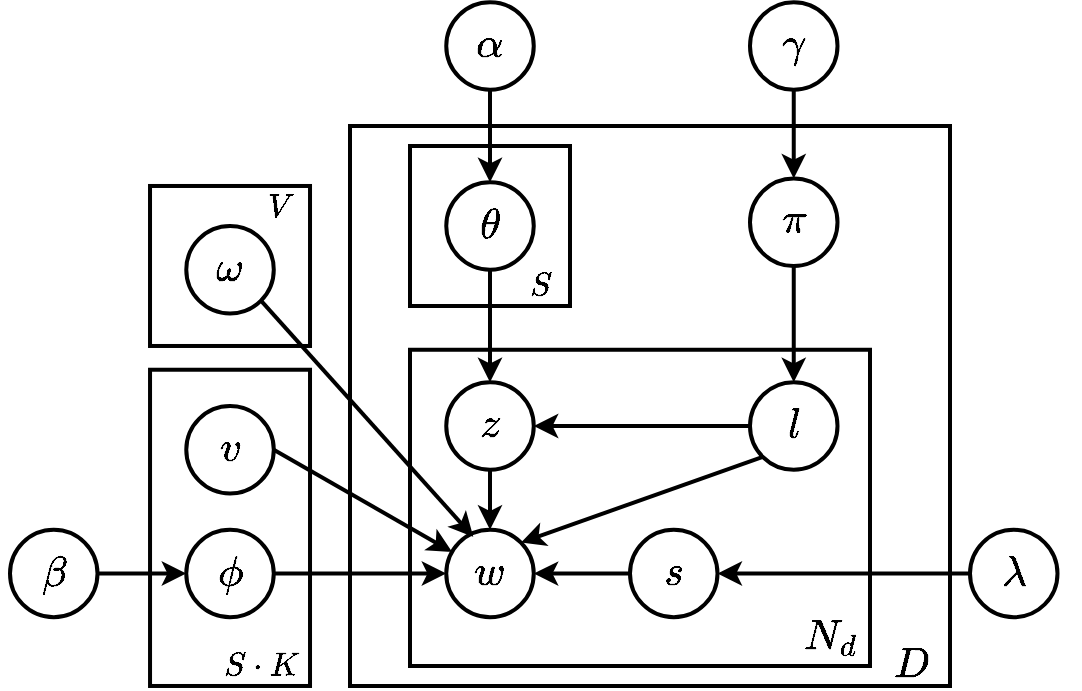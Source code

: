 <mxfile version="13.1.3" type="device"><diagram id="prtHgNgQTEPvFCAcTncT" name="Page-1"><mxGraphModel dx="1422" dy="772" grid="1" gridSize="10" guides="1" tooltips="1" connect="1" arrows="1" fold="1" page="1" pageScale="1" pageWidth="827" pageHeight="1169" math="1" shadow="0"><root><mxCell id="0"/><mxCell id="1" parent="0"/><mxCell id="sU7nvFxzroN_vOMkHL2D-73" value="" style="rounded=0;whiteSpace=wrap;html=1;strokeWidth=2;" parent="1" vertex="1"><mxGeometry x="310" y="260" width="300" height="280" as="geometry"/></mxCell><mxCell id="sU7nvFxzroN_vOMkHL2D-66" value="" style="rounded=0;whiteSpace=wrap;html=1;strokeWidth=2;" parent="1" vertex="1"><mxGeometry x="340" y="371.88" width="230" height="158.12" as="geometry"/></mxCell><mxCell id="sU7nvFxzroN_vOMkHL2D-62" value="" style="rounded=0;whiteSpace=wrap;html=1;strokeWidth=2;" parent="1" vertex="1"><mxGeometry x="210.02" y="381.87" width="79.99" height="158.12" as="geometry"/></mxCell><mxCell id="sU7nvFxzroN_vOMkHL2D-10" value="" style="rounded=0;whiteSpace=wrap;html=1;strokeWidth=2;" parent="1" vertex="1"><mxGeometry x="340" y="270" width="80" height="80" as="geometry"/></mxCell><mxCell id="sU7nvFxzroN_vOMkHL2D-30" style="edgeStyle=orthogonalEdgeStyle;rounded=0;orthogonalLoop=1;jettySize=auto;html=1;exitX=0.5;exitY=1;exitDx=0;exitDy=0;strokeWidth=2;" parent="1" source="sU7nvFxzroN_vOMkHL2D-6" target="sU7nvFxzroN_vOMkHL2D-24" edge="1"><mxGeometry relative="1" as="geometry"/></mxCell><mxCell id="sU7nvFxzroN_vOMkHL2D-6" value="&lt;font style=&quot;font-size: 18px&quot;&gt;`\theta`&lt;/font&gt;" style="ellipse;whiteSpace=wrap;html=1;aspect=fixed;strokeWidth=2;" parent="1" vertex="1"><mxGeometry x="358.13" y="288.13" width="43.75" height="43.75" as="geometry"/></mxCell><mxCell id="sU7nvFxzroN_vOMkHL2D-26" style="edgeStyle=orthogonalEdgeStyle;rounded=0;orthogonalLoop=1;jettySize=auto;html=1;exitX=0.5;exitY=1;exitDx=0;exitDy=0;strokeWidth=2;" parent="1" source="sU7nvFxzroN_vOMkHL2D-19" target="sU7nvFxzroN_vOMkHL2D-6" edge="1"><mxGeometry relative="1" as="geometry"/></mxCell><mxCell id="sU7nvFxzroN_vOMkHL2D-19" value="&lt;font style=&quot;font-size: 18px&quot;&gt;`\alpha`&lt;/font&gt;" style="ellipse;whiteSpace=wrap;html=1;aspect=fixed;strokeWidth=2;" parent="1" vertex="1"><mxGeometry x="358.13" y="198.13" width="43.75" height="43.75" as="geometry"/></mxCell><mxCell id="sU7nvFxzroN_vOMkHL2D-59" style="edgeStyle=orthogonalEdgeStyle;rounded=0;orthogonalLoop=1;jettySize=auto;html=1;exitX=0.5;exitY=1;exitDx=0;exitDy=0;entryX=0.5;entryY=0;entryDx=0;entryDy=0;strokeWidth=2;" parent="1" source="sU7nvFxzroN_vOMkHL2D-20" target="sU7nvFxzroN_vOMkHL2D-22" edge="1"><mxGeometry relative="1" as="geometry"/></mxCell><mxCell id="sU7nvFxzroN_vOMkHL2D-20" value="&lt;font style=&quot;font-size: 18px&quot;&gt;`\gamma`&lt;/font&gt;" style="ellipse;whiteSpace=wrap;html=1;aspect=fixed;strokeWidth=2;" parent="1" vertex="1"><mxGeometry x="510" y="198.13" width="43.75" height="43.75" as="geometry"/></mxCell><mxCell id="sU7nvFxzroN_vOMkHL2D-67" style="edgeStyle=orthogonalEdgeStyle;rounded=0;orthogonalLoop=1;jettySize=auto;html=1;exitX=0.5;exitY=1;exitDx=0;exitDy=0;entryX=0.5;entryY=0;entryDx=0;entryDy=0;strokeWidth=2;" parent="1" source="sU7nvFxzroN_vOMkHL2D-22" target="sU7nvFxzroN_vOMkHL2D-23" edge="1"><mxGeometry relative="1" as="geometry"/></mxCell><mxCell id="sU7nvFxzroN_vOMkHL2D-22" value="&lt;font style=&quot;font-size: 18px&quot;&gt;`\pi`&lt;/font&gt;" style="ellipse;whiteSpace=wrap;html=1;aspect=fixed;strokeWidth=2;" parent="1" vertex="1"><mxGeometry x="510" y="286.25" width="43.75" height="43.75" as="geometry"/></mxCell><mxCell id="sU7nvFxzroN_vOMkHL2D-33" style="edgeStyle=orthogonalEdgeStyle;rounded=0;orthogonalLoop=1;jettySize=auto;html=1;exitX=0;exitY=0.5;exitDx=0;exitDy=0;entryX=1;entryY=0.5;entryDx=0;entryDy=0;strokeWidth=2;" parent="1" source="sU7nvFxzroN_vOMkHL2D-23" target="sU7nvFxzroN_vOMkHL2D-24" edge="1"><mxGeometry relative="1" as="geometry"/></mxCell><mxCell id="sU7nvFxzroN_vOMkHL2D-85" style="edgeStyle=none;rounded=0;orthogonalLoop=1;jettySize=auto;html=1;exitX=0;exitY=1;exitDx=0;exitDy=0;entryX=1;entryY=0;entryDx=0;entryDy=0;strokeWidth=2;" parent="1" source="sU7nvFxzroN_vOMkHL2D-23" target="sU7nvFxzroN_vOMkHL2D-25" edge="1"><mxGeometry relative="1" as="geometry"/></mxCell><mxCell id="sU7nvFxzroN_vOMkHL2D-23" value="&lt;font style=&quot;font-size: 18px&quot;&gt;`l`&lt;/font&gt;" style="ellipse;whiteSpace=wrap;html=1;aspect=fixed;strokeWidth=2;" parent="1" vertex="1"><mxGeometry x="510" y="388.13" width="43.75" height="43.75" as="geometry"/></mxCell><mxCell id="sU7nvFxzroN_vOMkHL2D-34" style="edgeStyle=orthogonalEdgeStyle;rounded=0;orthogonalLoop=1;jettySize=auto;html=1;exitX=0.5;exitY=1;exitDx=0;exitDy=0;strokeWidth=2;" parent="1" source="sU7nvFxzroN_vOMkHL2D-24" target="sU7nvFxzroN_vOMkHL2D-25" edge="1"><mxGeometry relative="1" as="geometry"/></mxCell><mxCell id="sU7nvFxzroN_vOMkHL2D-24" value="&lt;font style=&quot;font-size: 18px&quot;&gt;`z`&lt;/font&gt;" style="ellipse;whiteSpace=wrap;html=1;aspect=fixed;strokeWidth=2;" parent="1" vertex="1"><mxGeometry x="358.13" y="388.13" width="43.75" height="43.75" as="geometry"/></mxCell><mxCell id="sU7nvFxzroN_vOMkHL2D-25" value="&lt;font style=&quot;font-size: 18px&quot;&gt;`w`&lt;/font&gt;" style="ellipse;whiteSpace=wrap;html=1;aspect=fixed;strokeWidth=2;" parent="1" vertex="1"><mxGeometry x="358.13" y="461.88" width="43.75" height="43.75" as="geometry"/></mxCell><mxCell id="sU7nvFxzroN_vOMkHL2D-46" style="edgeStyle=orthogonalEdgeStyle;rounded=0;orthogonalLoop=1;jettySize=auto;html=1;exitX=1;exitY=0.5;exitDx=0;exitDy=0;entryX=0;entryY=0.5;entryDx=0;entryDy=0;strokeWidth=2;" parent="1" source="sU7nvFxzroN_vOMkHL2D-39" target="sU7nvFxzroN_vOMkHL2D-45" edge="1"><mxGeometry relative="1" as="geometry"/></mxCell><mxCell id="sU7nvFxzroN_vOMkHL2D-39" value="&lt;font style=&quot;font-size: 18px&quot;&gt;`\beta`&lt;/font&gt;" style="ellipse;whiteSpace=wrap;html=1;aspect=fixed;strokeWidth=2;" parent="1" vertex="1"><mxGeometry x="140" y="461.88" width="43.75" height="43.75" as="geometry"/></mxCell><mxCell id="sU7nvFxzroN_vOMkHL2D-47" style="edgeStyle=orthogonalEdgeStyle;rounded=0;orthogonalLoop=1;jettySize=auto;html=1;exitX=1;exitY=0.5;exitDx=0;exitDy=0;entryX=0;entryY=0.5;entryDx=0;entryDy=0;strokeWidth=2;" parent="1" source="sU7nvFxzroN_vOMkHL2D-45" target="sU7nvFxzroN_vOMkHL2D-25" edge="1"><mxGeometry relative="1" as="geometry"/></mxCell><mxCell id="sU7nvFxzroN_vOMkHL2D-45" value="&lt;font style=&quot;font-size: 18px&quot;&gt;`\phi`&lt;/font&gt;" style="ellipse;whiteSpace=wrap;html=1;aspect=fixed;strokeWidth=2;" parent="1" vertex="1"><mxGeometry x="228.13" y="461.88" width="43.75" height="43.75" as="geometry"/></mxCell><mxCell id="sU7nvFxzroN_vOMkHL2D-48" value="&lt;font style=&quot;font-size: 14px&quot;&gt;`S*K`&lt;/font&gt;" style="text;html=1;align=center;verticalAlign=middle;resizable=0;points=[];autosize=1;strokeWidth=2;" parent="1" vertex="1"><mxGeometry x="240.01" y="519.99" width="50" height="20" as="geometry"/></mxCell><mxCell id="sU7nvFxzroN_vOMkHL2D-49" value="&lt;font style=&quot;font-size: 18px&quot;&gt;`N_d`&lt;/font&gt;" style="text;html=1;align=center;verticalAlign=middle;resizable=0;points=[];autosize=1;strokeWidth=2;" parent="1" vertex="1"><mxGeometry x="520" y="505.63" width="60" height="20" as="geometry"/></mxCell><mxCell id="sU7nvFxzroN_vOMkHL2D-50" value="&lt;font style=&quot;font-size: 18px&quot;&gt;`D`&lt;/font&gt;" style="text;html=1;align=center;verticalAlign=middle;resizable=0;points=[];autosize=1;strokeWidth=2;" parent="1" vertex="1"><mxGeometry x="570" y="520" width="40" height="20" as="geometry"/></mxCell><mxCell id="sU7nvFxzroN_vOMkHL2D-54" value="&lt;font style=&quot;font-size: 14px&quot;&gt;`S`&lt;/font&gt;" style="text;html=1;align=center;verticalAlign=middle;resizable=0;points=[];autosize=1;strokeWidth=2;" parent="1" vertex="1"><mxGeometry x="390" y="330" width="30" height="20" as="geometry"/></mxCell><mxCell id="sU7nvFxzroN_vOMkHL2D-55" value="" style="whiteSpace=wrap;html=1;aspect=fixed;strokeWidth=2;" parent="1" vertex="1"><mxGeometry x="210.01" y="289.99" width="80" height="80" as="geometry"/></mxCell><mxCell id="sU7nvFxzroN_vOMkHL2D-83" style="edgeStyle=none;rounded=0;orthogonalLoop=1;jettySize=auto;html=1;exitX=1;exitY=1;exitDx=0;exitDy=0;entryX=0.309;entryY=0.081;entryDx=0;entryDy=0;entryPerimeter=0;strokeWidth=2;" parent="1" source="sU7nvFxzroN_vOMkHL2D-56" target="sU7nvFxzroN_vOMkHL2D-25" edge="1"><mxGeometry relative="1" as="geometry"/></mxCell><mxCell id="sU7nvFxzroN_vOMkHL2D-56" value="&lt;font style=&quot;font-size: 18px&quot;&gt;`\omega`&lt;/font&gt;" style="ellipse;whiteSpace=wrap;html=1;aspect=fixed;strokeWidth=2;" parent="1" vertex="1"><mxGeometry x="228.14" y="309.99" width="43.75" height="43.75" as="geometry"/></mxCell><mxCell id="sU7nvFxzroN_vOMkHL2D-57" value="&lt;font style=&quot;font-size: 14px&quot;&gt;`V`&lt;/font&gt;" style="text;html=1;align=center;verticalAlign=middle;resizable=0;points=[];autosize=1;strokeWidth=2;" parent="1" vertex="1"><mxGeometry x="260.01" y="289.99" width="30" height="20" as="geometry"/></mxCell><mxCell id="sU7nvFxzroN_vOMkHL2D-84" style="edgeStyle=none;rounded=0;orthogonalLoop=1;jettySize=auto;html=1;exitX=1;exitY=0.5;exitDx=0;exitDy=0;strokeWidth=2;" parent="1" source="sU7nvFxzroN_vOMkHL2D-65" target="sU7nvFxzroN_vOMkHL2D-25" edge="1"><mxGeometry relative="1" as="geometry"/></mxCell><mxCell id="sU7nvFxzroN_vOMkHL2D-65" value="&lt;font style=&quot;font-size: 18px&quot;&gt;`v`&lt;/font&gt;" style="ellipse;whiteSpace=wrap;html=1;aspect=fixed;strokeWidth=2;" parent="1" vertex="1"><mxGeometry x="228.14" y="400" width="43.75" height="43.75" as="geometry"/></mxCell><mxCell id="sU7nvFxzroN_vOMkHL2D-74" style="edgeStyle=orthogonalEdgeStyle;rounded=0;orthogonalLoop=1;jettySize=auto;html=1;exitX=0;exitY=0.5;exitDx=0;exitDy=0;strokeWidth=2;" parent="1" source="sU7nvFxzroN_vOMkHL2D-68" target="sU7nvFxzroN_vOMkHL2D-25" edge="1"><mxGeometry relative="1" as="geometry"/></mxCell><mxCell id="sU7nvFxzroN_vOMkHL2D-68" value="&lt;font style=&quot;font-size: 18px&quot;&gt;`s`&lt;/font&gt;" style="ellipse;whiteSpace=wrap;html=1;aspect=fixed;strokeWidth=2;" parent="1" vertex="1"><mxGeometry x="450" y="461.88" width="43.75" height="43.75" as="geometry"/></mxCell><mxCell id="sU7nvFxzroN_vOMkHL2D-76" style="edgeStyle=orthogonalEdgeStyle;rounded=0;orthogonalLoop=1;jettySize=auto;html=1;exitX=0;exitY=0.5;exitDx=0;exitDy=0;entryX=1;entryY=0.5;entryDx=0;entryDy=0;strokeWidth=2;" parent="1" source="sU7nvFxzroN_vOMkHL2D-75" target="sU7nvFxzroN_vOMkHL2D-68" edge="1"><mxGeometry relative="1" as="geometry"/></mxCell><mxCell id="sU7nvFxzroN_vOMkHL2D-75" value="&lt;font style=&quot;font-size: 18px&quot;&gt;`\lamda`&lt;/font&gt;" style="ellipse;whiteSpace=wrap;html=1;aspect=fixed;strokeWidth=2;" parent="1" vertex="1"><mxGeometry x="620" y="461.88" width="43.75" height="43.75" as="geometry"/></mxCell></root></mxGraphModel></diagram></mxfile>
